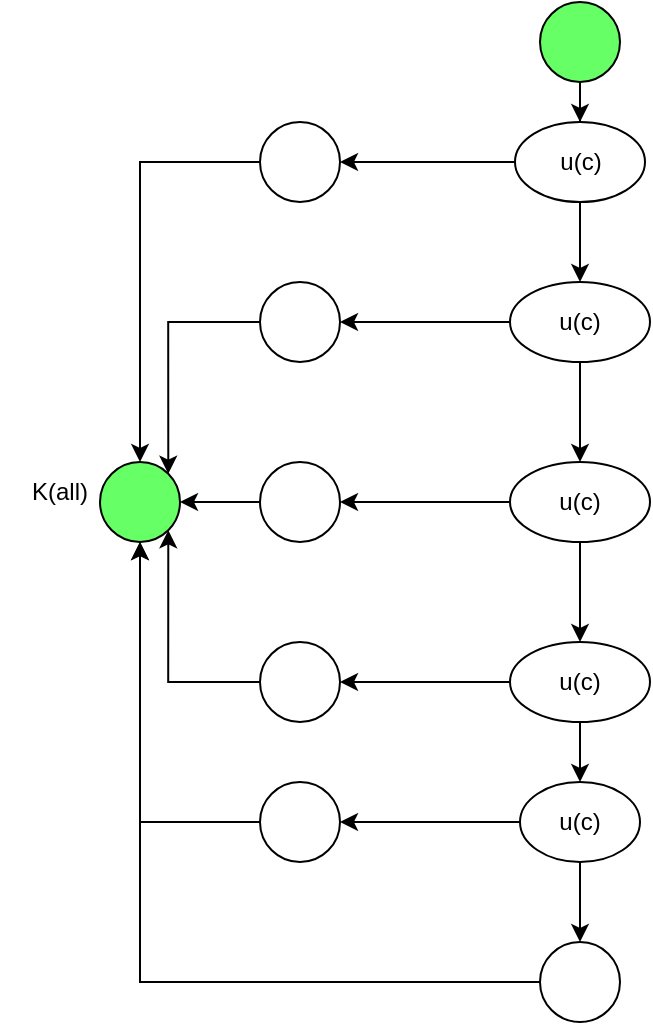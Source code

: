 <mxfile version="20.4.1" type="device"><diagram id="7Eei-zG_uGI8rmGcdHrG" name="Trang-1"><mxGraphModel dx="992" dy="571" grid="1" gridSize="10" guides="1" tooltips="1" connect="1" arrows="1" fold="1" page="1" pageScale="1" pageWidth="827" pageHeight="1169" math="0" shadow="0"><root><mxCell id="0"/><mxCell id="1" parent="0"/><mxCell id="Cs-Iek5Z9C0k2DUy4X71-3" value="" style="edgeStyle=orthogonalEdgeStyle;rounded=0;orthogonalLoop=1;jettySize=auto;html=1;" edge="1" parent="1" source="Cs-Iek5Z9C0k2DUy4X71-1" target="Cs-Iek5Z9C0k2DUy4X71-2"><mxGeometry relative="1" as="geometry"/></mxCell><mxCell id="Cs-Iek5Z9C0k2DUy4X71-1" value="" style="ellipse;whiteSpace=wrap;html=1;fillColor=#66FF66;" vertex="1" parent="1"><mxGeometry x="350" y="20" width="40" height="40" as="geometry"/></mxCell><mxCell id="Cs-Iek5Z9C0k2DUy4X71-5" value="" style="edgeStyle=orthogonalEdgeStyle;rounded=0;orthogonalLoop=1;jettySize=auto;html=1;" edge="1" parent="1" source="Cs-Iek5Z9C0k2DUy4X71-2" target="Cs-Iek5Z9C0k2DUy4X71-4"><mxGeometry relative="1" as="geometry"/></mxCell><mxCell id="Cs-Iek5Z9C0k2DUy4X71-22" value="" style="edgeStyle=orthogonalEdgeStyle;rounded=0;orthogonalLoop=1;jettySize=auto;html=1;" edge="1" parent="1" source="Cs-Iek5Z9C0k2DUy4X71-2" target="Cs-Iek5Z9C0k2DUy4X71-21"><mxGeometry relative="1" as="geometry"/></mxCell><mxCell id="Cs-Iek5Z9C0k2DUy4X71-2" value="u(c)" style="ellipse;whiteSpace=wrap;html=1;" vertex="1" parent="1"><mxGeometry x="337.5" y="80" width="65" height="40" as="geometry"/></mxCell><mxCell id="Cs-Iek5Z9C0k2DUy4X71-7" value="" style="edgeStyle=orthogonalEdgeStyle;rounded=0;orthogonalLoop=1;jettySize=auto;html=1;" edge="1" parent="1" source="Cs-Iek5Z9C0k2DUy4X71-4" target="Cs-Iek5Z9C0k2DUy4X71-6"><mxGeometry relative="1" as="geometry"/></mxCell><mxCell id="Cs-Iek5Z9C0k2DUy4X71-9" value="" style="edgeStyle=orthogonalEdgeStyle;rounded=0;orthogonalLoop=1;jettySize=auto;html=1;" edge="1" parent="1" source="Cs-Iek5Z9C0k2DUy4X71-4" target="Cs-Iek5Z9C0k2DUy4X71-8"><mxGeometry relative="1" as="geometry"/></mxCell><mxCell id="Cs-Iek5Z9C0k2DUy4X71-4" value="u(c)" style="ellipse;whiteSpace=wrap;html=1;" vertex="1" parent="1"><mxGeometry x="335" y="160" width="70" height="40" as="geometry"/></mxCell><mxCell id="Cs-Iek5Z9C0k2DUy4X71-25" style="edgeStyle=orthogonalEdgeStyle;rounded=0;orthogonalLoop=1;jettySize=auto;html=1;entryX=1;entryY=0;entryDx=0;entryDy=0;" edge="1" parent="1" source="Cs-Iek5Z9C0k2DUy4X71-6" target="Cs-Iek5Z9C0k2DUy4X71-23"><mxGeometry relative="1" as="geometry"/></mxCell><mxCell id="Cs-Iek5Z9C0k2DUy4X71-6" value="" style="ellipse;whiteSpace=wrap;html=1;" vertex="1" parent="1"><mxGeometry x="210" y="160" width="40" height="40" as="geometry"/></mxCell><mxCell id="Cs-Iek5Z9C0k2DUy4X71-11" value="" style="edgeStyle=orthogonalEdgeStyle;rounded=0;orthogonalLoop=1;jettySize=auto;html=1;" edge="1" parent="1" source="Cs-Iek5Z9C0k2DUy4X71-8" target="Cs-Iek5Z9C0k2DUy4X71-10"><mxGeometry relative="1" as="geometry"/></mxCell><mxCell id="Cs-Iek5Z9C0k2DUy4X71-13" value="" style="edgeStyle=orthogonalEdgeStyle;rounded=0;orthogonalLoop=1;jettySize=auto;html=1;" edge="1" parent="1" source="Cs-Iek5Z9C0k2DUy4X71-8" target="Cs-Iek5Z9C0k2DUy4X71-12"><mxGeometry relative="1" as="geometry"/></mxCell><mxCell id="Cs-Iek5Z9C0k2DUy4X71-8" value="u(c)" style="ellipse;whiteSpace=wrap;html=1;" vertex="1" parent="1"><mxGeometry x="335" y="250" width="70" height="40" as="geometry"/></mxCell><mxCell id="Cs-Iek5Z9C0k2DUy4X71-26" style="edgeStyle=orthogonalEdgeStyle;rounded=0;orthogonalLoop=1;jettySize=auto;html=1;entryX=1;entryY=0.5;entryDx=0;entryDy=0;" edge="1" parent="1" source="Cs-Iek5Z9C0k2DUy4X71-10" target="Cs-Iek5Z9C0k2DUy4X71-23"><mxGeometry relative="1" as="geometry"/></mxCell><mxCell id="Cs-Iek5Z9C0k2DUy4X71-10" value="" style="ellipse;whiteSpace=wrap;html=1;" vertex="1" parent="1"><mxGeometry x="210" y="250" width="40" height="40" as="geometry"/></mxCell><mxCell id="Cs-Iek5Z9C0k2DUy4X71-15" value="" style="edgeStyle=orthogonalEdgeStyle;rounded=0;orthogonalLoop=1;jettySize=auto;html=1;" edge="1" parent="1" source="Cs-Iek5Z9C0k2DUy4X71-12" target="Cs-Iek5Z9C0k2DUy4X71-14"><mxGeometry relative="1" as="geometry"/></mxCell><mxCell id="Cs-Iek5Z9C0k2DUy4X71-17" value="" style="edgeStyle=orthogonalEdgeStyle;rounded=0;orthogonalLoop=1;jettySize=auto;html=1;" edge="1" parent="1" source="Cs-Iek5Z9C0k2DUy4X71-12" target="Cs-Iek5Z9C0k2DUy4X71-16"><mxGeometry relative="1" as="geometry"/></mxCell><mxCell id="Cs-Iek5Z9C0k2DUy4X71-12" value="u(c)" style="ellipse;whiteSpace=wrap;html=1;" vertex="1" parent="1"><mxGeometry x="335" y="340" width="70" height="40" as="geometry"/></mxCell><mxCell id="Cs-Iek5Z9C0k2DUy4X71-20" value="" style="edgeStyle=orthogonalEdgeStyle;rounded=0;orthogonalLoop=1;jettySize=auto;html=1;" edge="1" parent="1" source="Cs-Iek5Z9C0k2DUy4X71-14" target="Cs-Iek5Z9C0k2DUy4X71-19"><mxGeometry relative="1" as="geometry"/></mxCell><mxCell id="Cs-Iek5Z9C0k2DUy4X71-30" value="" style="edgeStyle=orthogonalEdgeStyle;rounded=0;orthogonalLoop=1;jettySize=auto;html=1;" edge="1" parent="1" source="Cs-Iek5Z9C0k2DUy4X71-14" target="Cs-Iek5Z9C0k2DUy4X71-29"><mxGeometry relative="1" as="geometry"/></mxCell><mxCell id="Cs-Iek5Z9C0k2DUy4X71-14" value="u(c)" style="ellipse;whiteSpace=wrap;html=1;" vertex="1" parent="1"><mxGeometry x="340" y="410" width="60" height="40" as="geometry"/></mxCell><mxCell id="Cs-Iek5Z9C0k2DUy4X71-27" style="edgeStyle=orthogonalEdgeStyle;rounded=0;orthogonalLoop=1;jettySize=auto;html=1;entryX=1;entryY=1;entryDx=0;entryDy=0;" edge="1" parent="1" source="Cs-Iek5Z9C0k2DUy4X71-16" target="Cs-Iek5Z9C0k2DUy4X71-23"><mxGeometry relative="1" as="geometry"/></mxCell><mxCell id="Cs-Iek5Z9C0k2DUy4X71-16" value="" style="ellipse;whiteSpace=wrap;html=1;" vertex="1" parent="1"><mxGeometry x="210" y="340" width="40" height="40" as="geometry"/></mxCell><mxCell id="Cs-Iek5Z9C0k2DUy4X71-28" style="edgeStyle=orthogonalEdgeStyle;rounded=0;orthogonalLoop=1;jettySize=auto;html=1;entryX=0.5;entryY=1;entryDx=0;entryDy=0;" edge="1" parent="1" source="Cs-Iek5Z9C0k2DUy4X71-19" target="Cs-Iek5Z9C0k2DUy4X71-23"><mxGeometry relative="1" as="geometry"/></mxCell><mxCell id="Cs-Iek5Z9C0k2DUy4X71-19" value="" style="ellipse;whiteSpace=wrap;html=1;" vertex="1" parent="1"><mxGeometry x="210" y="410" width="40" height="40" as="geometry"/></mxCell><mxCell id="Cs-Iek5Z9C0k2DUy4X71-24" style="edgeStyle=orthogonalEdgeStyle;rounded=0;orthogonalLoop=1;jettySize=auto;html=1;entryX=0.5;entryY=0;entryDx=0;entryDy=0;" edge="1" parent="1" source="Cs-Iek5Z9C0k2DUy4X71-21" target="Cs-Iek5Z9C0k2DUy4X71-23"><mxGeometry relative="1" as="geometry"/></mxCell><mxCell id="Cs-Iek5Z9C0k2DUy4X71-21" value="" style="ellipse;whiteSpace=wrap;html=1;" vertex="1" parent="1"><mxGeometry x="210" y="80" width="40" height="40" as="geometry"/></mxCell><mxCell id="Cs-Iek5Z9C0k2DUy4X71-23" value="" style="ellipse;whiteSpace=wrap;html=1;labelBackgroundColor=#66FF66;fillColor=#66FF66;" vertex="1" parent="1"><mxGeometry x="130" y="250" width="40" height="40" as="geometry"/></mxCell><mxCell id="Cs-Iek5Z9C0k2DUy4X71-31" style="edgeStyle=orthogonalEdgeStyle;rounded=0;orthogonalLoop=1;jettySize=auto;html=1;entryX=0.5;entryY=1;entryDx=0;entryDy=0;" edge="1" parent="1" source="Cs-Iek5Z9C0k2DUy4X71-29" target="Cs-Iek5Z9C0k2DUy4X71-23"><mxGeometry relative="1" as="geometry"/></mxCell><mxCell id="Cs-Iek5Z9C0k2DUy4X71-29" value="" style="ellipse;whiteSpace=wrap;html=1;" vertex="1" parent="1"><mxGeometry x="350" y="490" width="40" height="40" as="geometry"/></mxCell><mxCell id="Cs-Iek5Z9C0k2DUy4X71-32" value="K(all)" style="text;html=1;strokeColor=none;fillColor=none;align=center;verticalAlign=middle;whiteSpace=wrap;rounded=0;labelBackgroundColor=#FFFFFF;" vertex="1" parent="1"><mxGeometry x="80" y="250" width="60" height="30" as="geometry"/></mxCell></root></mxGraphModel></diagram></mxfile>
